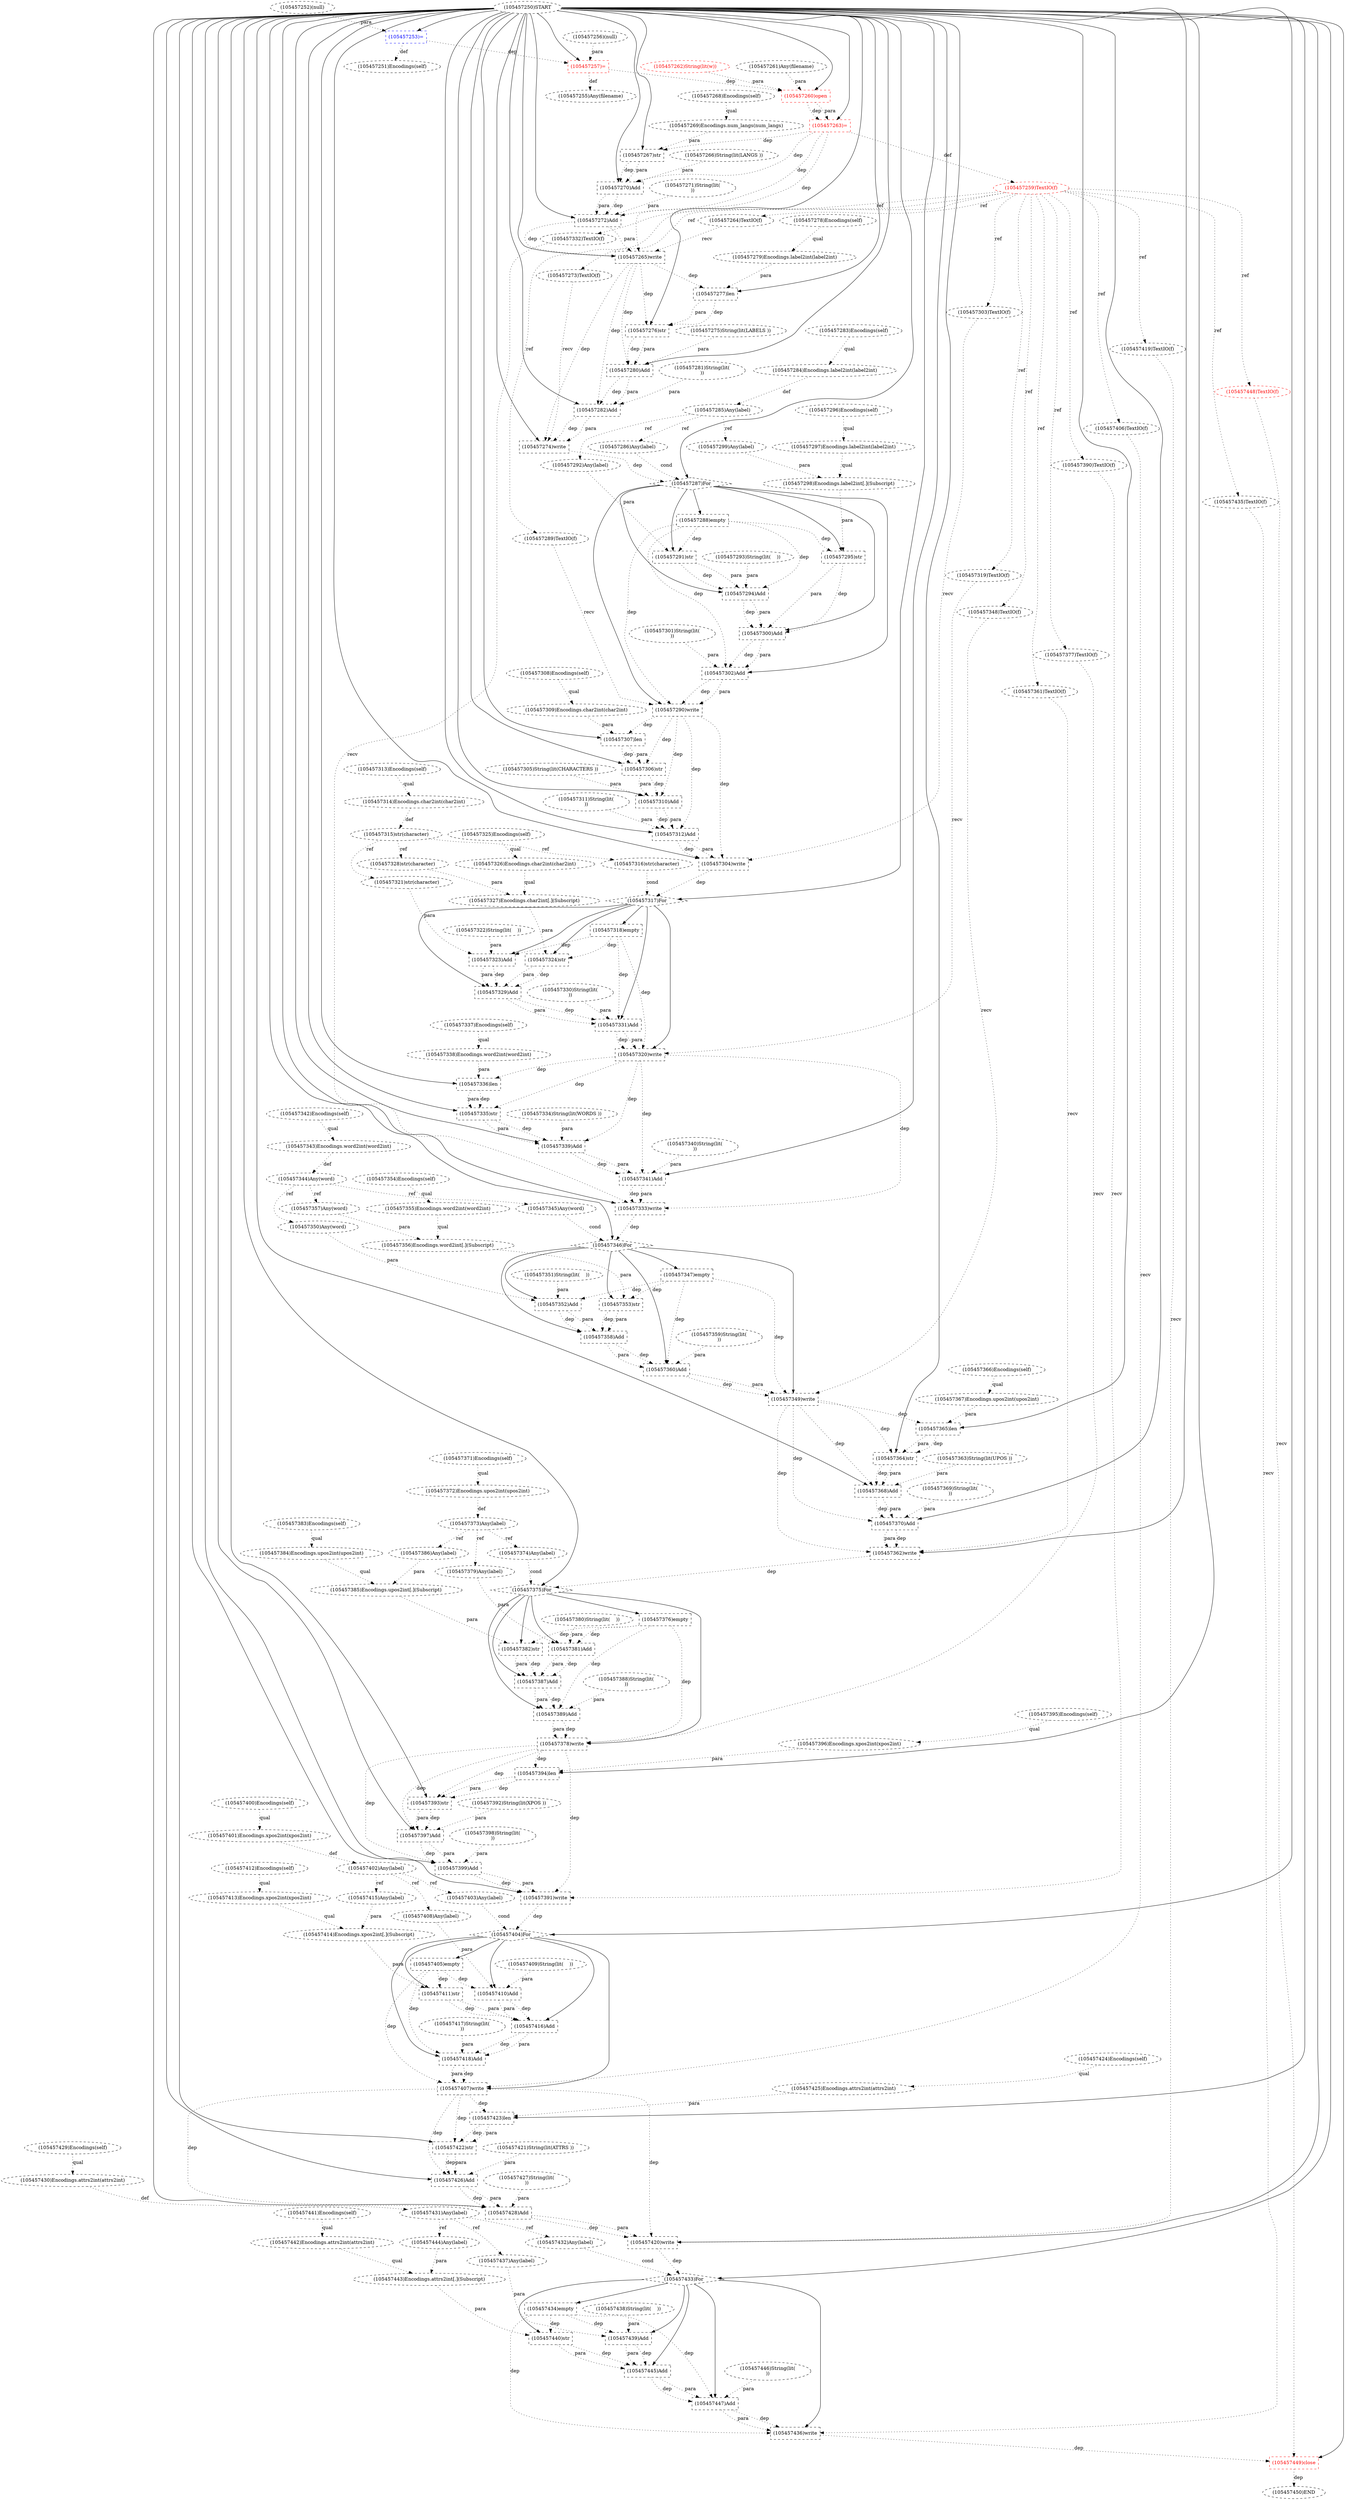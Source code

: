 digraph G {
1 [label="(105457355)Encodings.word2int(word2int)" shape=ellipse style=dashed]
2 [label="(105457273)TextIO(f)" shape=ellipse style=dashed]
3 [label="(105457394)len" shape=box style=dashed]
4 [label="(105457270)Add" shape=box style=dashed]
5 [label="(105457260)open" shape=box style=dashed color=red fontcolor=red]
6 [label="(105457314)Encodings.char2int(char2int)" shape=ellipse style=dashed]
7 [label="(105457334)String(lit(WORDS ))" shape=ellipse style=dashed]
8 [label="(105457271)String(lit(
))" shape=ellipse style=dashed]
9 [label="(105457306)str" shape=box style=dashed]
10 [label="(105457281)String(lit(
))" shape=ellipse style=dashed]
11 [label="(105457310)Add" shape=box style=dashed]
12 [label="(105457318)empty" shape=box style=dashed]
13 [label="(105457391)write" shape=box style=dashed]
14 [label="(105457367)Encodings.upos2int(upos2int)" shape=ellipse style=dashed]
15 [label="(105457438)String(lit(	))" shape=ellipse style=dashed]
16 [label="(105457363)String(lit(UPOS ))" shape=ellipse style=dashed]
17 [label="(105457250)START" style=dashed]
18 [label="(105457346)For" shape=diamond style=dashed]
19 [label="(105457425)Encodings.attrs2int(attrs2int)" shape=ellipse style=dashed]
20 [label="(105457385)Encodings.upos2int[.](Subscript)" shape=ellipse style=dashed]
21 [label="(105457441)Encodings(self)" shape=ellipse style=dashed]
22 [label="(105457413)Encodings.xpos2int(xpos2int)" shape=ellipse style=dashed]
23 [label="(105457411)str" shape=box style=dashed]
24 [label="(105457331)Add" shape=box style=dashed]
25 [label="(105457299)Any(label)" shape=ellipse style=dashed]
26 [label="(105457280)Add" shape=box style=dashed]
27 [label="(105457354)Encodings(self)" shape=ellipse style=dashed]
28 [label="(105457267)str" shape=box style=dashed]
29 [label="(105457283)Encodings(self)" shape=ellipse style=dashed]
30 [label="(105457312)Add" shape=box style=dashed]
31 [label="(105457325)Encodings(self)" shape=ellipse style=dashed]
32 [label="(105457362)write" shape=box style=dashed]
33 [label="(105457402)Any(label)" shape=ellipse style=dashed]
34 [label="(105457447)Add" shape=box style=dashed]
35 [label="(105457321)str(character)" shape=ellipse style=dashed]
36 [label="(105457341)Add" shape=box style=dashed]
37 [label="(105457293)String(lit(	))" shape=ellipse style=dashed]
38 [label="(105457323)Add" shape=box style=dashed]
39 [label="(105457326)Encodings.char2int(char2int)" shape=ellipse style=dashed]
40 [label="(105457388)String(lit(
))" shape=ellipse style=dashed]
41 [label="(105457285)Any(label)" shape=ellipse style=dashed]
42 [label="(105457296)Encodings(self)" shape=ellipse style=dashed]
43 [label="(105457262)String(lit(w))" shape=ellipse style=dashed color=red fontcolor=red]
44 [label="(105457437)Any(label)" shape=ellipse style=dashed]
45 [label="(105457327)Encodings.char2int[.](Subscript)" shape=ellipse style=dashed]
46 [label="(105457400)Encodings(self)" shape=ellipse style=dashed]
47 [label="(105457303)TextIO(f)" shape=ellipse style=dashed]
48 [label="(105457374)Any(label)" shape=ellipse style=dashed]
49 [label="(105457322)String(lit(	))" shape=ellipse style=dashed]
50 [label="(105457405)empty" shape=box style=dashed]
51 [label="(105457259)TextIO(f)" shape=ellipse style=dashed color=red fontcolor=red]
52 [label="(105457328)str(character)" shape=ellipse style=dashed]
53 [label="(105457364)str" shape=box style=dashed]
54 [label="(105457424)Encodings(self)" shape=ellipse style=dashed]
55 [label="(105457420)write" shape=box style=dashed]
56 [label="(105457302)Add" shape=box style=dashed]
57 [label="(105457389)Add" shape=box style=dashed]
58 [label="(105457337)Encodings(self)" shape=ellipse style=dashed]
59 [label="(105457311)String(lit(
))" shape=ellipse style=dashed]
60 [label="(105457381)Add" shape=box style=dashed]
61 [label="(105457419)TextIO(f)" shape=ellipse style=dashed]
62 [label="(105457433)For" shape=diamond style=dashed]
63 [label="(105457261)Any(filename)" shape=ellipse style=dashed]
64 [label="(105457448)TextIO(f)" shape=ellipse style=dashed color=red fontcolor=red]
65 [label="(105457251)Encodings(self)" shape=ellipse style=dashed]
66 [label="(105457432)Any(label)" shape=ellipse style=dashed]
67 [label="(105457272)Add" shape=box style=dashed]
68 [label="(105457397)Add" shape=box style=dashed]
69 [label="(105457324)str" shape=box style=dashed]
70 [label="(105457422)str" shape=box style=dashed]
71 [label="(105457356)Encodings.word2int[.](Subscript)" shape=ellipse style=dashed]
72 [label="(105457383)Encodings(self)" shape=ellipse style=dashed]
73 [label="(105457309)Encodings.char2int(char2int)" shape=ellipse style=dashed]
74 [label="(105457335)str" shape=box style=dashed]
75 [label="(105457342)Encodings(self)" shape=ellipse style=dashed]
76 [label="(105457349)write" shape=box style=dashed]
77 [label="(105457426)Add" shape=box style=dashed]
78 [label="(105457333)write" shape=box style=dashed]
79 [label="(105457428)Add" shape=box style=dashed]
80 [label="(105457343)Encodings.word2int(word2int)" shape=ellipse style=dashed]
81 [label="(105457375)For" shape=diamond style=dashed]
82 [label="(105457384)Encodings.upos2int(upos2int)" shape=ellipse style=dashed]
83 [label="(105457286)Any(label)" shape=ellipse style=dashed]
84 [label="(105457369)String(lit(
))" shape=ellipse style=dashed]
85 [label="(105457370)Add" shape=box style=dashed]
86 [label="(105457276)str" shape=box style=dashed]
87 [label="(105457304)write" shape=box style=dashed]
88 [label="(105457292)Any(label)" shape=ellipse style=dashed]
89 [label="(105457399)Add" shape=box style=dashed]
90 [label="(105457379)Any(label)" shape=ellipse style=dashed]
91 [label="(105457253)=" shape=box style=dashed color=blue fontcolor=blue]
92 [label="(105457352)Add" shape=box style=dashed]
93 [label="(105457421)String(lit(ATTRS ))" shape=ellipse style=dashed]
94 [label="(105457403)Any(label)" shape=ellipse style=dashed]
95 [label="(105457282)Add" shape=box style=dashed]
96 [label="(105457434)empty" shape=box style=dashed]
97 [label="(105457449)close" shape=box style=dashed color=red fontcolor=red]
98 [label="(105457417)String(lit(
))" shape=ellipse style=dashed]
99 [label="(105457329)Add" shape=box style=dashed]
100 [label="(105457450)END" style=dashed]
101 [label="(105457439)Add" shape=box style=dashed]
102 [label="(105457376)empty" shape=box style=dashed]
103 [label="(105457382)str" shape=box style=dashed]
104 [label="(105457372)Encodings.upos2int(upos2int)" shape=ellipse style=dashed]
105 [label="(105457409)String(lit(	))" shape=ellipse style=dashed]
106 [label="(105457278)Encodings(self)" shape=ellipse style=dashed]
107 [label="(105457406)TextIO(f)" shape=ellipse style=dashed]
108 [label="(105457401)Encodings.xpos2int(xpos2int)" shape=ellipse style=dashed]
109 [label="(105457256)(null)" shape=ellipse style=dashed]
110 [label="(105457423)len" shape=box style=dashed]
111 [label="(105457277)len" shape=box style=dashed]
112 [label="(105457284)Encodings.label2int(label2int)" shape=ellipse style=dashed]
113 [label="(105457268)Encodings(self)" shape=ellipse style=dashed]
114 [label="(105457263)=" shape=box style=dashed color=red fontcolor=red]
115 [label="(105457269)Encodings.num_langs(num_langs)" shape=ellipse style=dashed]
116 [label="(105457412)Encodings(self)" shape=ellipse style=dashed]
117 [label="(105457415)Any(label)" shape=ellipse style=dashed]
118 [label="(105457317)For" shape=diamond style=dashed]
119 [label="(105457265)write" shape=box style=dashed]
120 [label="(105457395)Encodings(self)" shape=ellipse style=dashed]
121 [label="(105457378)write" shape=box style=dashed]
122 [label="(105457287)For" shape=diamond style=dashed]
123 [label="(105457315)str(character)" shape=ellipse style=dashed]
124 [label="(105457252)(null)" shape=ellipse style=dashed]
125 [label="(105457445)Add" shape=box style=dashed]
126 [label="(105457398)String(lit(
))" shape=ellipse style=dashed]
127 [label="(105457301)String(lit(
))" shape=ellipse style=dashed]
128 [label="(105457330)String(lit(
))" shape=ellipse style=dashed]
129 [label="(105457440)str" shape=box style=dashed]
130 [label="(105457404)For" shape=diamond style=dashed]
131 [label="(105457320)write" shape=box style=dashed]
132 [label="(105457257)=" shape=box style=dashed color=red fontcolor=red]
133 [label="(105457274)write" shape=box style=dashed]
134 [label="(105457408)Any(label)" shape=ellipse style=dashed]
135 [label="(105457390)TextIO(f)" shape=ellipse style=dashed]
136 [label="(105457418)Add" shape=box style=dashed]
137 [label="(105457339)Add" shape=box style=dashed]
138 [label="(105457344)Any(word)" shape=ellipse style=dashed]
139 [label="(105457427)String(lit(
))" shape=ellipse style=dashed]
140 [label="(105457444)Any(label)" shape=ellipse style=dashed]
141 [label="(105457365)len" shape=box style=dashed]
142 [label="(105457357)Any(word)" shape=ellipse style=dashed]
143 [label="(105457416)Add" shape=box style=dashed]
144 [label="(105457368)Add" shape=box style=dashed]
145 [label="(105457371)Encodings(self)" shape=ellipse style=dashed]
146 [label="(105457275)String(lit(LABELS ))" shape=ellipse style=dashed]
147 [label="(105457300)Add" shape=box style=dashed]
148 [label="(105457366)Encodings(self)" shape=ellipse style=dashed]
149 [label="(105457297)Encodings.label2int(label2int)" shape=ellipse style=dashed]
150 [label="(105457358)Add" shape=box style=dashed]
151 [label="(105457446)String(lit(
))" shape=ellipse style=dashed]
152 [label="(105457288)empty" shape=box style=dashed]
153 [label="(105457347)empty" shape=box style=dashed]
154 [label="(105457435)TextIO(f)" shape=ellipse style=dashed]
155 [label="(105457289)TextIO(f)" shape=ellipse style=dashed]
156 [label="(105457431)Any(label)" shape=ellipse style=dashed]
157 [label="(105457436)write" shape=box style=dashed]
158 [label="(105457319)TextIO(f)" shape=ellipse style=dashed]
159 [label="(105457348)TextIO(f)" shape=ellipse style=dashed]
160 [label="(105457386)Any(label)" shape=ellipse style=dashed]
161 [label="(105457410)Add" shape=box style=dashed]
162 [label="(105457353)str" shape=box style=dashed]
163 [label="(105457414)Encodings.xpos2int[.](Subscript)" shape=ellipse style=dashed]
164 [label="(105457340)String(lit(
))" shape=ellipse style=dashed]
165 [label="(105457393)str" shape=box style=dashed]
166 [label="(105457264)TextIO(f)" shape=ellipse style=dashed]
167 [label="(105457313)Encodings(self)" shape=ellipse style=dashed]
168 [label="(105457373)Any(label)" shape=ellipse style=dashed]
169 [label="(105457291)str" shape=box style=dashed]
170 [label="(105457345)Any(word)" shape=ellipse style=dashed]
171 [label="(105457360)Add" shape=box style=dashed]
172 [label="(105457307)len" shape=box style=dashed]
173 [label="(105457392)String(lit(XPOS ))" shape=ellipse style=dashed]
174 [label="(105457295)str" shape=box style=dashed]
175 [label="(105457429)Encodings(self)" shape=ellipse style=dashed]
176 [label="(105457359)String(lit(
))" shape=ellipse style=dashed]
177 [label="(105457290)write" shape=box style=dashed]
178 [label="(105457430)Encodings.attrs2int(attrs2int)" shape=ellipse style=dashed]
179 [label="(105457266)String(lit(LANGS ))" shape=ellipse style=dashed]
180 [label="(105457305)String(lit(CHARACTERS ))" shape=ellipse style=dashed]
181 [label="(105457336)len" shape=box style=dashed]
182 [label="(105457351)String(lit(	))" shape=ellipse style=dashed]
183 [label="(105457255)Any(filename)" shape=ellipse style=dashed]
184 [label="(105457380)String(lit(	))" shape=ellipse style=dashed]
185 [label="(105457294)Add" shape=box style=dashed]
186 [label="(105457298)Encodings.label2int[.](Subscript)" shape=ellipse style=dashed]
187 [label="(105457442)Encodings.attrs2int(attrs2int)" shape=ellipse style=dashed]
188 [label="(105457443)Encodings.attrs2int[.](Subscript)" shape=ellipse style=dashed]
189 [label="(105457377)TextIO(f)" shape=ellipse style=dashed]
190 [label="(105457332)TextIO(f)" shape=ellipse style=dashed]
191 [label="(105457350)Any(word)" shape=ellipse style=dashed]
192 [label="(105457396)Encodings.xpos2int(xpos2int)" shape=ellipse style=dashed]
193 [label="(105457279)Encodings.label2int(label2int)" shape=ellipse style=dashed]
194 [label="(105457407)write" shape=box style=dashed]
195 [label="(105457316)str(character)" shape=ellipse style=dashed]
196 [label="(105457338)Encodings.word2int(word2int)" shape=ellipse style=dashed]
197 [label="(105457308)Encodings(self)" shape=ellipse style=dashed]
198 [label="(105457387)Add" shape=box style=dashed]
199 [label="(105457361)TextIO(f)" shape=ellipse style=dashed]
27 -> 1 [label="qual" style=dotted];
51 -> 2 [label="ref" style=dotted];
17 -> 3 [label="" style=solid];
192 -> 3 [label="para" style=dotted];
121 -> 3 [label="dep" style=dotted];
17 -> 4 [label="" style=solid];
179 -> 4 [label="para" style=dotted];
28 -> 4 [label="dep" style=dotted];
28 -> 4 [label="para" style=dotted];
114 -> 4 [label="dep" style=dotted];
17 -> 5 [label="" style=solid];
63 -> 5 [label="para" style=dotted];
43 -> 5 [label="para" style=dotted];
132 -> 5 [label="dep" style=dotted];
167 -> 6 [label="qual" style=dotted];
17 -> 9 [label="" style=solid];
172 -> 9 [label="dep" style=dotted];
172 -> 9 [label="para" style=dotted];
177 -> 9 [label="dep" style=dotted];
17 -> 11 [label="" style=solid];
180 -> 11 [label="para" style=dotted];
9 -> 11 [label="dep" style=dotted];
9 -> 11 [label="para" style=dotted];
177 -> 11 [label="dep" style=dotted];
118 -> 12 [label="" style=solid];
17 -> 13 [label="" style=solid];
135 -> 13 [label="recv" style=dotted];
89 -> 13 [label="dep" style=dotted];
89 -> 13 [label="para" style=dotted];
121 -> 13 [label="dep" style=dotted];
148 -> 14 [label="qual" style=dotted];
17 -> 18 [label="" style=solid];
170 -> 18 [label="cond" style=dotted];
78 -> 18 [label="dep" style=dotted];
54 -> 19 [label="qual" style=dotted];
82 -> 20 [label="qual" style=dotted];
160 -> 20 [label="para" style=dotted];
116 -> 22 [label="qual" style=dotted];
130 -> 23 [label="" style=solid];
163 -> 23 [label="para" style=dotted];
50 -> 23 [label="dep" style=dotted];
118 -> 24 [label="" style=solid];
99 -> 24 [label="dep" style=dotted];
99 -> 24 [label="para" style=dotted];
128 -> 24 [label="para" style=dotted];
12 -> 24 [label="dep" style=dotted];
41 -> 25 [label="ref" style=dotted];
17 -> 26 [label="" style=solid];
146 -> 26 [label="para" style=dotted];
86 -> 26 [label="dep" style=dotted];
86 -> 26 [label="para" style=dotted];
119 -> 26 [label="dep" style=dotted];
17 -> 28 [label="" style=solid];
115 -> 28 [label="para" style=dotted];
114 -> 28 [label="dep" style=dotted];
17 -> 30 [label="" style=solid];
11 -> 30 [label="dep" style=dotted];
11 -> 30 [label="para" style=dotted];
59 -> 30 [label="para" style=dotted];
177 -> 30 [label="dep" style=dotted];
17 -> 32 [label="" style=solid];
199 -> 32 [label="recv" style=dotted];
85 -> 32 [label="dep" style=dotted];
85 -> 32 [label="para" style=dotted];
76 -> 32 [label="dep" style=dotted];
108 -> 33 [label="def" style=dotted];
62 -> 34 [label="" style=solid];
125 -> 34 [label="dep" style=dotted];
125 -> 34 [label="para" style=dotted];
151 -> 34 [label="para" style=dotted];
96 -> 34 [label="dep" style=dotted];
123 -> 35 [label="ref" style=dotted];
17 -> 36 [label="" style=solid];
137 -> 36 [label="dep" style=dotted];
137 -> 36 [label="para" style=dotted];
164 -> 36 [label="para" style=dotted];
131 -> 36 [label="dep" style=dotted];
118 -> 38 [label="" style=solid];
35 -> 38 [label="para" style=dotted];
49 -> 38 [label="para" style=dotted];
12 -> 38 [label="dep" style=dotted];
31 -> 39 [label="qual" style=dotted];
112 -> 41 [label="def" style=dotted];
156 -> 44 [label="ref" style=dotted];
39 -> 45 [label="qual" style=dotted];
52 -> 45 [label="para" style=dotted];
51 -> 47 [label="ref" style=dotted];
168 -> 48 [label="ref" style=dotted];
130 -> 50 [label="" style=solid];
114 -> 51 [label="def" style=dotted];
123 -> 52 [label="ref" style=dotted];
17 -> 53 [label="" style=solid];
141 -> 53 [label="dep" style=dotted];
141 -> 53 [label="para" style=dotted];
76 -> 53 [label="dep" style=dotted];
17 -> 55 [label="" style=solid];
61 -> 55 [label="recv" style=dotted];
79 -> 55 [label="dep" style=dotted];
79 -> 55 [label="para" style=dotted];
194 -> 55 [label="dep" style=dotted];
122 -> 56 [label="" style=solid];
147 -> 56 [label="dep" style=dotted];
147 -> 56 [label="para" style=dotted];
127 -> 56 [label="para" style=dotted];
152 -> 56 [label="dep" style=dotted];
81 -> 57 [label="" style=solid];
198 -> 57 [label="dep" style=dotted];
198 -> 57 [label="para" style=dotted];
40 -> 57 [label="para" style=dotted];
102 -> 57 [label="dep" style=dotted];
81 -> 60 [label="" style=solid];
90 -> 60 [label="para" style=dotted];
184 -> 60 [label="para" style=dotted];
102 -> 60 [label="dep" style=dotted];
51 -> 61 [label="ref" style=dotted];
17 -> 62 [label="" style=solid];
66 -> 62 [label="cond" style=dotted];
55 -> 62 [label="dep" style=dotted];
51 -> 64 [label="ref" style=dotted];
91 -> 65 [label="def" style=dotted];
156 -> 66 [label="ref" style=dotted];
17 -> 67 [label="" style=solid];
4 -> 67 [label="dep" style=dotted];
4 -> 67 [label="para" style=dotted];
8 -> 67 [label="para" style=dotted];
114 -> 67 [label="dep" style=dotted];
17 -> 68 [label="" style=solid];
173 -> 68 [label="para" style=dotted];
165 -> 68 [label="dep" style=dotted];
165 -> 68 [label="para" style=dotted];
121 -> 68 [label="dep" style=dotted];
118 -> 69 [label="" style=solid];
45 -> 69 [label="para" style=dotted];
12 -> 69 [label="dep" style=dotted];
17 -> 70 [label="" style=solid];
110 -> 70 [label="dep" style=dotted];
110 -> 70 [label="para" style=dotted];
194 -> 70 [label="dep" style=dotted];
1 -> 71 [label="qual" style=dotted];
142 -> 71 [label="para" style=dotted];
197 -> 73 [label="qual" style=dotted];
17 -> 74 [label="" style=solid];
181 -> 74 [label="dep" style=dotted];
181 -> 74 [label="para" style=dotted];
131 -> 74 [label="dep" style=dotted];
18 -> 76 [label="" style=solid];
159 -> 76 [label="recv" style=dotted];
171 -> 76 [label="dep" style=dotted];
171 -> 76 [label="para" style=dotted];
153 -> 76 [label="dep" style=dotted];
17 -> 77 [label="" style=solid];
93 -> 77 [label="para" style=dotted];
70 -> 77 [label="dep" style=dotted];
70 -> 77 [label="para" style=dotted];
194 -> 77 [label="dep" style=dotted];
17 -> 78 [label="" style=solid];
190 -> 78 [label="recv" style=dotted];
36 -> 78 [label="dep" style=dotted];
36 -> 78 [label="para" style=dotted];
131 -> 78 [label="dep" style=dotted];
17 -> 79 [label="" style=solid];
77 -> 79 [label="dep" style=dotted];
77 -> 79 [label="para" style=dotted];
139 -> 79 [label="para" style=dotted];
194 -> 79 [label="dep" style=dotted];
75 -> 80 [label="qual" style=dotted];
17 -> 81 [label="" style=solid];
48 -> 81 [label="cond" style=dotted];
32 -> 81 [label="dep" style=dotted];
72 -> 82 [label="qual" style=dotted];
41 -> 83 [label="ref" style=dotted];
17 -> 85 [label="" style=solid];
144 -> 85 [label="dep" style=dotted];
144 -> 85 [label="para" style=dotted];
84 -> 85 [label="para" style=dotted];
76 -> 85 [label="dep" style=dotted];
17 -> 86 [label="" style=solid];
111 -> 86 [label="dep" style=dotted];
111 -> 86 [label="para" style=dotted];
119 -> 86 [label="dep" style=dotted];
17 -> 87 [label="" style=solid];
47 -> 87 [label="recv" style=dotted];
30 -> 87 [label="dep" style=dotted];
30 -> 87 [label="para" style=dotted];
177 -> 87 [label="dep" style=dotted];
41 -> 88 [label="ref" style=dotted];
17 -> 89 [label="" style=solid];
68 -> 89 [label="dep" style=dotted];
68 -> 89 [label="para" style=dotted];
126 -> 89 [label="para" style=dotted];
121 -> 89 [label="dep" style=dotted];
168 -> 90 [label="ref" style=dotted];
17 -> 91 [label="" style=solid];
124 -> 91 [label="para" style=dotted];
18 -> 92 [label="" style=solid];
191 -> 92 [label="para" style=dotted];
182 -> 92 [label="para" style=dotted];
153 -> 92 [label="dep" style=dotted];
33 -> 94 [label="ref" style=dotted];
17 -> 95 [label="" style=solid];
26 -> 95 [label="dep" style=dotted];
26 -> 95 [label="para" style=dotted];
10 -> 95 [label="para" style=dotted];
119 -> 95 [label="dep" style=dotted];
62 -> 96 [label="" style=solid];
17 -> 97 [label="" style=solid];
64 -> 97 [label="recv" style=dotted];
157 -> 97 [label="dep" style=dotted];
118 -> 99 [label="" style=solid];
38 -> 99 [label="dep" style=dotted];
38 -> 99 [label="para" style=dotted];
69 -> 99 [label="dep" style=dotted];
69 -> 99 [label="para" style=dotted];
97 -> 100 [label="dep" style=dotted];
62 -> 101 [label="" style=solid];
44 -> 101 [label="para" style=dotted];
15 -> 101 [label="para" style=dotted];
96 -> 101 [label="dep" style=dotted];
81 -> 102 [label="" style=solid];
81 -> 103 [label="" style=solid];
20 -> 103 [label="para" style=dotted];
102 -> 103 [label="dep" style=dotted];
145 -> 104 [label="qual" style=dotted];
51 -> 107 [label="ref" style=dotted];
46 -> 108 [label="qual" style=dotted];
17 -> 110 [label="" style=solid];
19 -> 110 [label="para" style=dotted];
194 -> 110 [label="dep" style=dotted];
17 -> 111 [label="" style=solid];
193 -> 111 [label="para" style=dotted];
119 -> 111 [label="dep" style=dotted];
29 -> 112 [label="qual" style=dotted];
17 -> 114 [label="" style=solid];
5 -> 114 [label="dep" style=dotted];
5 -> 114 [label="para" style=dotted];
113 -> 115 [label="qual" style=dotted];
33 -> 117 [label="ref" style=dotted];
17 -> 118 [label="" style=solid];
195 -> 118 [label="cond" style=dotted];
87 -> 118 [label="dep" style=dotted];
17 -> 119 [label="" style=solid];
166 -> 119 [label="recv" style=dotted];
67 -> 119 [label="dep" style=dotted];
67 -> 119 [label="para" style=dotted];
114 -> 119 [label="dep" style=dotted];
81 -> 121 [label="" style=solid];
189 -> 121 [label="recv" style=dotted];
57 -> 121 [label="dep" style=dotted];
57 -> 121 [label="para" style=dotted];
102 -> 121 [label="dep" style=dotted];
17 -> 122 [label="" style=solid];
83 -> 122 [label="cond" style=dotted];
133 -> 122 [label="dep" style=dotted];
6 -> 123 [label="def" style=dotted];
62 -> 125 [label="" style=solid];
101 -> 125 [label="dep" style=dotted];
101 -> 125 [label="para" style=dotted];
129 -> 125 [label="dep" style=dotted];
129 -> 125 [label="para" style=dotted];
62 -> 129 [label="" style=solid];
188 -> 129 [label="para" style=dotted];
96 -> 129 [label="dep" style=dotted];
17 -> 130 [label="" style=solid];
94 -> 130 [label="cond" style=dotted];
13 -> 130 [label="dep" style=dotted];
118 -> 131 [label="" style=solid];
158 -> 131 [label="recv" style=dotted];
24 -> 131 [label="dep" style=dotted];
24 -> 131 [label="para" style=dotted];
12 -> 131 [label="dep" style=dotted];
17 -> 132 [label="" style=solid];
109 -> 132 [label="para" style=dotted];
91 -> 132 [label="dep" style=dotted];
17 -> 133 [label="" style=solid];
2 -> 133 [label="recv" style=dotted];
95 -> 133 [label="dep" style=dotted];
95 -> 133 [label="para" style=dotted];
119 -> 133 [label="dep" style=dotted];
33 -> 134 [label="ref" style=dotted];
51 -> 135 [label="ref" style=dotted];
130 -> 136 [label="" style=solid];
143 -> 136 [label="dep" style=dotted];
143 -> 136 [label="para" style=dotted];
98 -> 136 [label="para" style=dotted];
50 -> 136 [label="dep" style=dotted];
17 -> 137 [label="" style=solid];
7 -> 137 [label="para" style=dotted];
74 -> 137 [label="dep" style=dotted];
74 -> 137 [label="para" style=dotted];
131 -> 137 [label="dep" style=dotted];
80 -> 138 [label="def" style=dotted];
156 -> 140 [label="ref" style=dotted];
17 -> 141 [label="" style=solid];
14 -> 141 [label="para" style=dotted];
76 -> 141 [label="dep" style=dotted];
138 -> 142 [label="ref" style=dotted];
130 -> 143 [label="" style=solid];
161 -> 143 [label="dep" style=dotted];
161 -> 143 [label="para" style=dotted];
23 -> 143 [label="dep" style=dotted];
23 -> 143 [label="para" style=dotted];
17 -> 144 [label="" style=solid];
16 -> 144 [label="para" style=dotted];
53 -> 144 [label="dep" style=dotted];
53 -> 144 [label="para" style=dotted];
76 -> 144 [label="dep" style=dotted];
122 -> 147 [label="" style=solid];
185 -> 147 [label="dep" style=dotted];
185 -> 147 [label="para" style=dotted];
174 -> 147 [label="dep" style=dotted];
174 -> 147 [label="para" style=dotted];
42 -> 149 [label="qual" style=dotted];
18 -> 150 [label="" style=solid];
92 -> 150 [label="dep" style=dotted];
92 -> 150 [label="para" style=dotted];
162 -> 150 [label="dep" style=dotted];
162 -> 150 [label="para" style=dotted];
122 -> 152 [label="" style=solid];
18 -> 153 [label="" style=solid];
51 -> 154 [label="ref" style=dotted];
51 -> 155 [label="ref" style=dotted];
178 -> 156 [label="def" style=dotted];
62 -> 157 [label="" style=solid];
154 -> 157 [label="recv" style=dotted];
34 -> 157 [label="dep" style=dotted];
34 -> 157 [label="para" style=dotted];
96 -> 157 [label="dep" style=dotted];
51 -> 158 [label="ref" style=dotted];
51 -> 159 [label="ref" style=dotted];
168 -> 160 [label="ref" style=dotted];
130 -> 161 [label="" style=solid];
134 -> 161 [label="para" style=dotted];
105 -> 161 [label="para" style=dotted];
50 -> 161 [label="dep" style=dotted];
18 -> 162 [label="" style=solid];
71 -> 162 [label="para" style=dotted];
153 -> 162 [label="dep" style=dotted];
22 -> 163 [label="qual" style=dotted];
117 -> 163 [label="para" style=dotted];
17 -> 165 [label="" style=solid];
3 -> 165 [label="dep" style=dotted];
3 -> 165 [label="para" style=dotted];
121 -> 165 [label="dep" style=dotted];
51 -> 166 [label="ref" style=dotted];
104 -> 168 [label="def" style=dotted];
122 -> 169 [label="" style=solid];
88 -> 169 [label="para" style=dotted];
152 -> 169 [label="dep" style=dotted];
138 -> 170 [label="ref" style=dotted];
18 -> 171 [label="" style=solid];
150 -> 171 [label="dep" style=dotted];
150 -> 171 [label="para" style=dotted];
176 -> 171 [label="para" style=dotted];
153 -> 171 [label="dep" style=dotted];
17 -> 172 [label="" style=solid];
73 -> 172 [label="para" style=dotted];
177 -> 172 [label="dep" style=dotted];
122 -> 174 [label="" style=solid];
186 -> 174 [label="para" style=dotted];
152 -> 174 [label="dep" style=dotted];
122 -> 177 [label="" style=solid];
155 -> 177 [label="recv" style=dotted];
56 -> 177 [label="dep" style=dotted];
56 -> 177 [label="para" style=dotted];
152 -> 177 [label="dep" style=dotted];
175 -> 178 [label="qual" style=dotted];
17 -> 181 [label="" style=solid];
196 -> 181 [label="para" style=dotted];
131 -> 181 [label="dep" style=dotted];
132 -> 183 [label="def" style=dotted];
122 -> 185 [label="" style=solid];
169 -> 185 [label="dep" style=dotted];
169 -> 185 [label="para" style=dotted];
37 -> 185 [label="para" style=dotted];
152 -> 185 [label="dep" style=dotted];
149 -> 186 [label="qual" style=dotted];
25 -> 186 [label="para" style=dotted];
21 -> 187 [label="qual" style=dotted];
187 -> 188 [label="qual" style=dotted];
140 -> 188 [label="para" style=dotted];
51 -> 189 [label="ref" style=dotted];
51 -> 190 [label="ref" style=dotted];
138 -> 191 [label="ref" style=dotted];
120 -> 192 [label="qual" style=dotted];
106 -> 193 [label="qual" style=dotted];
130 -> 194 [label="" style=solid];
107 -> 194 [label="recv" style=dotted];
136 -> 194 [label="dep" style=dotted];
136 -> 194 [label="para" style=dotted];
50 -> 194 [label="dep" style=dotted];
123 -> 195 [label="ref" style=dotted];
58 -> 196 [label="qual" style=dotted];
81 -> 198 [label="" style=solid];
60 -> 198 [label="dep" style=dotted];
60 -> 198 [label="para" style=dotted];
103 -> 198 [label="dep" style=dotted];
103 -> 198 [label="para" style=dotted];
51 -> 199 [label="ref" style=dotted];
}